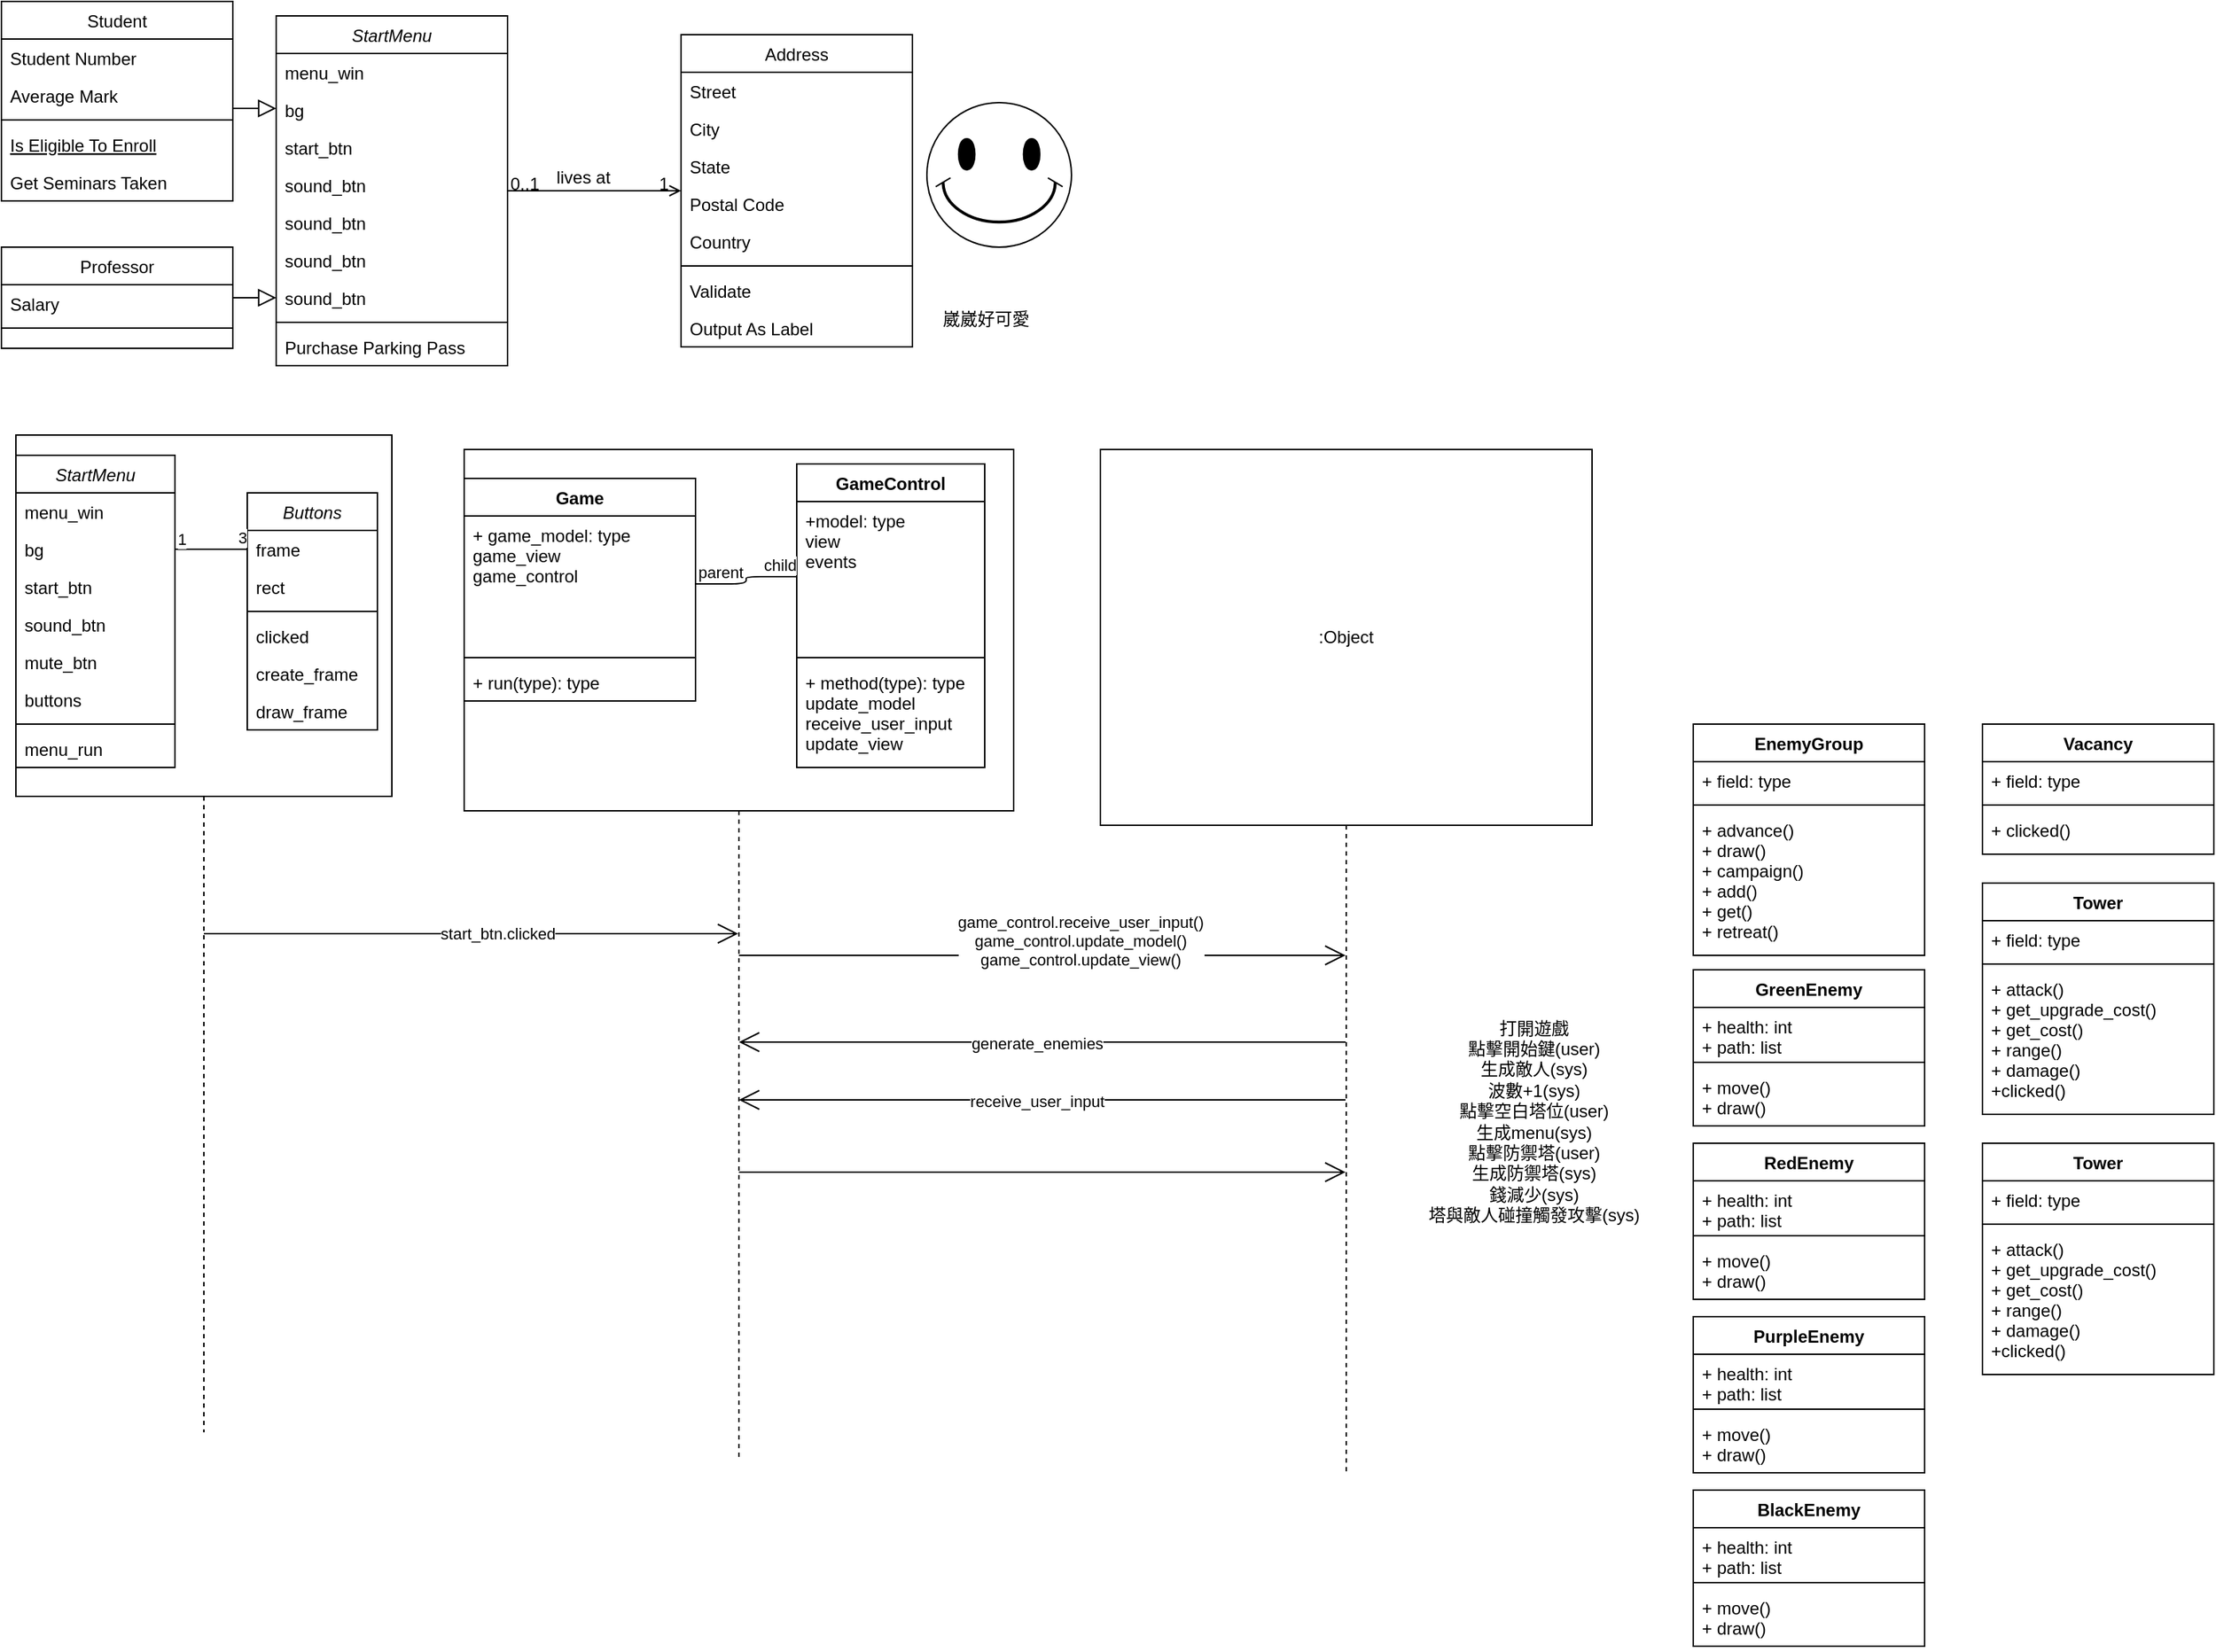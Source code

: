 <mxfile version="14.9.5" type="github">
  <diagram id="C5RBs43oDa-KdzZeNtuy" name="Page-1">
    <mxGraphModel dx="1276" dy="589" grid="1" gridSize="10" guides="1" tooltips="1" connect="1" arrows="1" fold="1" page="1" pageScale="1" pageWidth="1654" pageHeight="1169" math="0" shadow="0">
      <root>
        <mxCell id="WIyWlLk6GJQsqaUBKTNV-0" />
        <mxCell id="WIyWlLk6GJQsqaUBKTNV-1" parent="WIyWlLk6GJQsqaUBKTNV-0" />
        <mxCell id="zkfFHV4jXpPFQw0GAbJ--0" value="StartMenu" style="swimlane;fontStyle=2;align=center;verticalAlign=top;childLayout=stackLayout;horizontal=1;startSize=26;horizontalStack=0;resizeParent=1;resizeLast=0;collapsible=1;marginBottom=0;rounded=0;shadow=0;strokeWidth=1;" parent="WIyWlLk6GJQsqaUBKTNV-1" vertex="1">
          <mxGeometry x="220" y="30" width="160" height="242" as="geometry">
            <mxRectangle x="220" y="30" width="160" height="26" as="alternateBounds" />
          </mxGeometry>
        </mxCell>
        <mxCell id="zkfFHV4jXpPFQw0GAbJ--1" value="menu_win" style="text;align=left;verticalAlign=top;spacingLeft=4;spacingRight=4;overflow=hidden;rotatable=0;points=[[0,0.5],[1,0.5]];portConstraint=eastwest;" parent="zkfFHV4jXpPFQw0GAbJ--0" vertex="1">
          <mxGeometry y="26" width="160" height="26" as="geometry" />
        </mxCell>
        <mxCell id="zkfFHV4jXpPFQw0GAbJ--2" value="bg" style="text;align=left;verticalAlign=top;spacingLeft=4;spacingRight=4;overflow=hidden;rotatable=0;points=[[0,0.5],[1,0.5]];portConstraint=eastwest;rounded=0;shadow=0;html=0;" parent="zkfFHV4jXpPFQw0GAbJ--0" vertex="1">
          <mxGeometry y="52" width="160" height="26" as="geometry" />
        </mxCell>
        <mxCell id="zkfFHV4jXpPFQw0GAbJ--3" value="start_btn" style="text;align=left;verticalAlign=top;spacingLeft=4;spacingRight=4;overflow=hidden;rotatable=0;points=[[0,0.5],[1,0.5]];portConstraint=eastwest;rounded=0;shadow=0;html=0;" parent="zkfFHV4jXpPFQw0GAbJ--0" vertex="1">
          <mxGeometry y="78" width="160" height="26" as="geometry" />
        </mxCell>
        <mxCell id="nteBSBuD71TsZTLeSuAN-1" value="sound_btn" style="text;align=left;verticalAlign=top;spacingLeft=4;spacingRight=4;overflow=hidden;rotatable=0;points=[[0,0.5],[1,0.5]];portConstraint=eastwest;rounded=0;shadow=0;html=0;" parent="zkfFHV4jXpPFQw0GAbJ--0" vertex="1">
          <mxGeometry y="104" width="160" height="26" as="geometry" />
        </mxCell>
        <mxCell id="nteBSBuD71TsZTLeSuAN-4" value="sound_btn" style="text;align=left;verticalAlign=top;spacingLeft=4;spacingRight=4;overflow=hidden;rotatable=0;points=[[0,0.5],[1,0.5]];portConstraint=eastwest;rounded=0;shadow=0;html=0;" parent="zkfFHV4jXpPFQw0GAbJ--0" vertex="1">
          <mxGeometry y="130" width="160" height="26" as="geometry" />
        </mxCell>
        <mxCell id="nteBSBuD71TsZTLeSuAN-2" value="sound_btn" style="text;align=left;verticalAlign=top;spacingLeft=4;spacingRight=4;overflow=hidden;rotatable=0;points=[[0,0.5],[1,0.5]];portConstraint=eastwest;rounded=0;shadow=0;html=0;" parent="zkfFHV4jXpPFQw0GAbJ--0" vertex="1">
          <mxGeometry y="156" width="160" height="26" as="geometry" />
        </mxCell>
        <mxCell id="nteBSBuD71TsZTLeSuAN-3" value="sound_btn" style="text;align=left;verticalAlign=top;spacingLeft=4;spacingRight=4;overflow=hidden;rotatable=0;points=[[0,0.5],[1,0.5]];portConstraint=eastwest;rounded=0;shadow=0;html=0;" parent="zkfFHV4jXpPFQw0GAbJ--0" vertex="1">
          <mxGeometry y="182" width="160" height="26" as="geometry" />
        </mxCell>
        <mxCell id="zkfFHV4jXpPFQw0GAbJ--4" value="" style="line;html=1;strokeWidth=1;align=left;verticalAlign=middle;spacingTop=-1;spacingLeft=3;spacingRight=3;rotatable=0;labelPosition=right;points=[];portConstraint=eastwest;" parent="zkfFHV4jXpPFQw0GAbJ--0" vertex="1">
          <mxGeometry y="208" width="160" height="8" as="geometry" />
        </mxCell>
        <mxCell id="zkfFHV4jXpPFQw0GAbJ--5" value="Purchase Parking Pass" style="text;align=left;verticalAlign=top;spacingLeft=4;spacingRight=4;overflow=hidden;rotatable=0;points=[[0,0.5],[1,0.5]];portConstraint=eastwest;" parent="zkfFHV4jXpPFQw0GAbJ--0" vertex="1">
          <mxGeometry y="216" width="160" height="26" as="geometry" />
        </mxCell>
        <mxCell id="zkfFHV4jXpPFQw0GAbJ--6" value="Student" style="swimlane;fontStyle=0;align=center;verticalAlign=top;childLayout=stackLayout;horizontal=1;startSize=26;horizontalStack=0;resizeParent=1;resizeLast=0;collapsible=1;marginBottom=0;rounded=0;shadow=0;strokeWidth=1;" parent="WIyWlLk6GJQsqaUBKTNV-1" vertex="1">
          <mxGeometry x="30" y="20" width="160" height="138" as="geometry">
            <mxRectangle x="130" y="380" width="160" height="26" as="alternateBounds" />
          </mxGeometry>
        </mxCell>
        <mxCell id="zkfFHV4jXpPFQw0GAbJ--7" value="Student Number" style="text;align=left;verticalAlign=top;spacingLeft=4;spacingRight=4;overflow=hidden;rotatable=0;points=[[0,0.5],[1,0.5]];portConstraint=eastwest;" parent="zkfFHV4jXpPFQw0GAbJ--6" vertex="1">
          <mxGeometry y="26" width="160" height="26" as="geometry" />
        </mxCell>
        <mxCell id="zkfFHV4jXpPFQw0GAbJ--8" value="Average Mark" style="text;align=left;verticalAlign=top;spacingLeft=4;spacingRight=4;overflow=hidden;rotatable=0;points=[[0,0.5],[1,0.5]];portConstraint=eastwest;rounded=0;shadow=0;html=0;" parent="zkfFHV4jXpPFQw0GAbJ--6" vertex="1">
          <mxGeometry y="52" width="160" height="26" as="geometry" />
        </mxCell>
        <mxCell id="zkfFHV4jXpPFQw0GAbJ--9" value="" style="line;html=1;strokeWidth=1;align=left;verticalAlign=middle;spacingTop=-1;spacingLeft=3;spacingRight=3;rotatable=0;labelPosition=right;points=[];portConstraint=eastwest;" parent="zkfFHV4jXpPFQw0GAbJ--6" vertex="1">
          <mxGeometry y="78" width="160" height="8" as="geometry" />
        </mxCell>
        <mxCell id="zkfFHV4jXpPFQw0GAbJ--10" value="Is Eligible To Enroll" style="text;align=left;verticalAlign=top;spacingLeft=4;spacingRight=4;overflow=hidden;rotatable=0;points=[[0,0.5],[1,0.5]];portConstraint=eastwest;fontStyle=4" parent="zkfFHV4jXpPFQw0GAbJ--6" vertex="1">
          <mxGeometry y="86" width="160" height="26" as="geometry" />
        </mxCell>
        <mxCell id="zkfFHV4jXpPFQw0GAbJ--11" value="Get Seminars Taken" style="text;align=left;verticalAlign=top;spacingLeft=4;spacingRight=4;overflow=hidden;rotatable=0;points=[[0,0.5],[1,0.5]];portConstraint=eastwest;" parent="zkfFHV4jXpPFQw0GAbJ--6" vertex="1">
          <mxGeometry y="112" width="160" height="26" as="geometry" />
        </mxCell>
        <mxCell id="zkfFHV4jXpPFQw0GAbJ--12" value="" style="endArrow=block;endSize=10;endFill=0;shadow=0;strokeWidth=1;rounded=0;edgeStyle=elbowEdgeStyle;elbow=vertical;" parent="WIyWlLk6GJQsqaUBKTNV-1" source="zkfFHV4jXpPFQw0GAbJ--6" target="zkfFHV4jXpPFQw0GAbJ--0" edge="1">
          <mxGeometry width="160" relative="1" as="geometry">
            <mxPoint x="200" y="203" as="sourcePoint" />
            <mxPoint x="200" y="203" as="targetPoint" />
          </mxGeometry>
        </mxCell>
        <mxCell id="zkfFHV4jXpPFQw0GAbJ--13" value="Professor" style="swimlane;fontStyle=0;align=center;verticalAlign=top;childLayout=stackLayout;horizontal=1;startSize=26;horizontalStack=0;resizeParent=1;resizeLast=0;collapsible=1;marginBottom=0;rounded=0;shadow=0;strokeWidth=1;" parent="WIyWlLk6GJQsqaUBKTNV-1" vertex="1">
          <mxGeometry x="30" y="190" width="160" height="70" as="geometry">
            <mxRectangle x="340" y="380" width="170" height="26" as="alternateBounds" />
          </mxGeometry>
        </mxCell>
        <mxCell id="zkfFHV4jXpPFQw0GAbJ--14" value="Salary" style="text;align=left;verticalAlign=top;spacingLeft=4;spacingRight=4;overflow=hidden;rotatable=0;points=[[0,0.5],[1,0.5]];portConstraint=eastwest;" parent="zkfFHV4jXpPFQw0GAbJ--13" vertex="1">
          <mxGeometry y="26" width="160" height="26" as="geometry" />
        </mxCell>
        <mxCell id="zkfFHV4jXpPFQw0GAbJ--15" value="" style="line;html=1;strokeWidth=1;align=left;verticalAlign=middle;spacingTop=-1;spacingLeft=3;spacingRight=3;rotatable=0;labelPosition=right;points=[];portConstraint=eastwest;" parent="zkfFHV4jXpPFQw0GAbJ--13" vertex="1">
          <mxGeometry y="52" width="160" height="8" as="geometry" />
        </mxCell>
        <mxCell id="zkfFHV4jXpPFQw0GAbJ--16" value="" style="endArrow=block;endSize=10;endFill=0;shadow=0;strokeWidth=1;rounded=0;edgeStyle=elbowEdgeStyle;elbow=vertical;" parent="WIyWlLk6GJQsqaUBKTNV-1" source="zkfFHV4jXpPFQw0GAbJ--13" target="zkfFHV4jXpPFQw0GAbJ--0" edge="1">
          <mxGeometry width="160" relative="1" as="geometry">
            <mxPoint x="210" y="373" as="sourcePoint" />
            <mxPoint x="310" y="271" as="targetPoint" />
          </mxGeometry>
        </mxCell>
        <mxCell id="zkfFHV4jXpPFQw0GAbJ--17" value="Address" style="swimlane;fontStyle=0;align=center;verticalAlign=top;childLayout=stackLayout;horizontal=1;startSize=26;horizontalStack=0;resizeParent=1;resizeLast=0;collapsible=1;marginBottom=0;rounded=0;shadow=0;strokeWidth=1;" parent="WIyWlLk6GJQsqaUBKTNV-1" vertex="1">
          <mxGeometry x="500" y="43" width="160" height="216" as="geometry">
            <mxRectangle x="550" y="140" width="160" height="26" as="alternateBounds" />
          </mxGeometry>
        </mxCell>
        <mxCell id="zkfFHV4jXpPFQw0GAbJ--18" value="Street" style="text;align=left;verticalAlign=top;spacingLeft=4;spacingRight=4;overflow=hidden;rotatable=0;points=[[0,0.5],[1,0.5]];portConstraint=eastwest;" parent="zkfFHV4jXpPFQw0GAbJ--17" vertex="1">
          <mxGeometry y="26" width="160" height="26" as="geometry" />
        </mxCell>
        <mxCell id="zkfFHV4jXpPFQw0GAbJ--19" value="City" style="text;align=left;verticalAlign=top;spacingLeft=4;spacingRight=4;overflow=hidden;rotatable=0;points=[[0,0.5],[1,0.5]];portConstraint=eastwest;rounded=0;shadow=0;html=0;" parent="zkfFHV4jXpPFQw0GAbJ--17" vertex="1">
          <mxGeometry y="52" width="160" height="26" as="geometry" />
        </mxCell>
        <mxCell id="zkfFHV4jXpPFQw0GAbJ--20" value="State" style="text;align=left;verticalAlign=top;spacingLeft=4;spacingRight=4;overflow=hidden;rotatable=0;points=[[0,0.5],[1,0.5]];portConstraint=eastwest;rounded=0;shadow=0;html=0;" parent="zkfFHV4jXpPFQw0GAbJ--17" vertex="1">
          <mxGeometry y="78" width="160" height="26" as="geometry" />
        </mxCell>
        <mxCell id="zkfFHV4jXpPFQw0GAbJ--21" value="Postal Code" style="text;align=left;verticalAlign=top;spacingLeft=4;spacingRight=4;overflow=hidden;rotatable=0;points=[[0,0.5],[1,0.5]];portConstraint=eastwest;rounded=0;shadow=0;html=0;" parent="zkfFHV4jXpPFQw0GAbJ--17" vertex="1">
          <mxGeometry y="104" width="160" height="26" as="geometry" />
        </mxCell>
        <mxCell id="zkfFHV4jXpPFQw0GAbJ--22" value="Country" style="text;align=left;verticalAlign=top;spacingLeft=4;spacingRight=4;overflow=hidden;rotatable=0;points=[[0,0.5],[1,0.5]];portConstraint=eastwest;rounded=0;shadow=0;html=0;" parent="zkfFHV4jXpPFQw0GAbJ--17" vertex="1">
          <mxGeometry y="130" width="160" height="26" as="geometry" />
        </mxCell>
        <mxCell id="zkfFHV4jXpPFQw0GAbJ--23" value="" style="line;html=1;strokeWidth=1;align=left;verticalAlign=middle;spacingTop=-1;spacingLeft=3;spacingRight=3;rotatable=0;labelPosition=right;points=[];portConstraint=eastwest;" parent="zkfFHV4jXpPFQw0GAbJ--17" vertex="1">
          <mxGeometry y="156" width="160" height="8" as="geometry" />
        </mxCell>
        <mxCell id="zkfFHV4jXpPFQw0GAbJ--24" value="Validate" style="text;align=left;verticalAlign=top;spacingLeft=4;spacingRight=4;overflow=hidden;rotatable=0;points=[[0,0.5],[1,0.5]];portConstraint=eastwest;" parent="zkfFHV4jXpPFQw0GAbJ--17" vertex="1">
          <mxGeometry y="164" width="160" height="26" as="geometry" />
        </mxCell>
        <mxCell id="zkfFHV4jXpPFQw0GAbJ--25" value="Output As Label" style="text;align=left;verticalAlign=top;spacingLeft=4;spacingRight=4;overflow=hidden;rotatable=0;points=[[0,0.5],[1,0.5]];portConstraint=eastwest;" parent="zkfFHV4jXpPFQw0GAbJ--17" vertex="1">
          <mxGeometry y="190" width="160" height="26" as="geometry" />
        </mxCell>
        <mxCell id="zkfFHV4jXpPFQw0GAbJ--26" value="" style="endArrow=open;shadow=0;strokeWidth=1;rounded=0;endFill=1;edgeStyle=elbowEdgeStyle;elbow=vertical;" parent="WIyWlLk6GJQsqaUBKTNV-1" source="zkfFHV4jXpPFQw0GAbJ--0" target="zkfFHV4jXpPFQw0GAbJ--17" edge="1">
          <mxGeometry x="0.5" y="41" relative="1" as="geometry">
            <mxPoint x="380" y="192" as="sourcePoint" />
            <mxPoint x="540" y="192" as="targetPoint" />
            <mxPoint x="-40" y="32" as="offset" />
          </mxGeometry>
        </mxCell>
        <mxCell id="zkfFHV4jXpPFQw0GAbJ--27" value="0..1" style="resizable=0;align=left;verticalAlign=bottom;labelBackgroundColor=none;fontSize=12;" parent="zkfFHV4jXpPFQw0GAbJ--26" connectable="0" vertex="1">
          <mxGeometry x="-1" relative="1" as="geometry">
            <mxPoint y="4" as="offset" />
          </mxGeometry>
        </mxCell>
        <mxCell id="zkfFHV4jXpPFQw0GAbJ--28" value="1" style="resizable=0;align=right;verticalAlign=bottom;labelBackgroundColor=none;fontSize=12;" parent="zkfFHV4jXpPFQw0GAbJ--26" connectable="0" vertex="1">
          <mxGeometry x="1" relative="1" as="geometry">
            <mxPoint x="-7" y="4" as="offset" />
          </mxGeometry>
        </mxCell>
        <mxCell id="zkfFHV4jXpPFQw0GAbJ--29" value="lives at" style="text;html=1;resizable=0;points=[];;align=center;verticalAlign=middle;labelBackgroundColor=none;rounded=0;shadow=0;strokeWidth=1;fontSize=12;" parent="zkfFHV4jXpPFQw0GAbJ--26" vertex="1" connectable="0">
          <mxGeometry x="0.5" y="49" relative="1" as="geometry">
            <mxPoint x="-38" y="40" as="offset" />
          </mxGeometry>
        </mxCell>
        <mxCell id="42cRly5NSbpyKIrxbzHh-4" value="" style="verticalLabelPosition=bottom;verticalAlign=top;html=1;shape=mxgraph.basic.smiley" parent="WIyWlLk6GJQsqaUBKTNV-1" vertex="1">
          <mxGeometry x="670" y="90" width="100" height="100" as="geometry" />
        </mxCell>
        <mxCell id="tjoVgDpYeIoy6xXFeEll-1" value="崴崴好可愛" style="text;html=1;strokeColor=none;fillColor=none;align=center;verticalAlign=middle;whiteSpace=wrap;rounded=0;" parent="WIyWlLk6GJQsqaUBKTNV-1" vertex="1">
          <mxGeometry x="670" y="230" width="82" height="20" as="geometry" />
        </mxCell>
        <mxCell id="nteBSBuD71TsZTLeSuAN-41" value="" style="shape=umlLifeline;perimeter=lifelinePerimeter;whiteSpace=wrap;html=1;container=1;collapsible=0;recursiveResize=0;outlineConnect=0;size=250;" parent="WIyWlLk6GJQsqaUBKTNV-1" vertex="1">
          <mxGeometry x="40" y="320" width="260" height="690" as="geometry" />
        </mxCell>
        <mxCell id="nteBSBuD71TsZTLeSuAN-6" value="StartMenu" style="swimlane;fontStyle=2;align=center;verticalAlign=top;childLayout=stackLayout;horizontal=1;startSize=26;horizontalStack=0;resizeParent=1;resizeLast=0;collapsible=1;marginBottom=0;rounded=0;shadow=0;strokeWidth=1;" parent="nteBSBuD71TsZTLeSuAN-41" vertex="1">
          <mxGeometry y="14" width="110" height="216" as="geometry">
            <mxRectangle x="220" y="30" width="160" height="26" as="alternateBounds" />
          </mxGeometry>
        </mxCell>
        <mxCell id="nteBSBuD71TsZTLeSuAN-7" value="menu_win" style="text;align=left;verticalAlign=top;spacingLeft=4;spacingRight=4;overflow=hidden;rotatable=0;points=[[0,0.5],[1,0.5]];portConstraint=eastwest;" parent="nteBSBuD71TsZTLeSuAN-6" vertex="1">
          <mxGeometry y="26" width="110" height="26" as="geometry" />
        </mxCell>
        <mxCell id="nteBSBuD71TsZTLeSuAN-8" value="bg" style="text;align=left;verticalAlign=top;spacingLeft=4;spacingRight=4;overflow=hidden;rotatable=0;points=[[0,0.5],[1,0.5]];portConstraint=eastwest;rounded=0;shadow=0;html=0;" parent="nteBSBuD71TsZTLeSuAN-6" vertex="1">
          <mxGeometry y="52" width="110" height="26" as="geometry" />
        </mxCell>
        <mxCell id="nteBSBuD71TsZTLeSuAN-9" value="start_btn" style="text;align=left;verticalAlign=top;spacingLeft=4;spacingRight=4;overflow=hidden;rotatable=0;points=[[0,0.5],[1,0.5]];portConstraint=eastwest;rounded=0;shadow=0;html=0;" parent="nteBSBuD71TsZTLeSuAN-6" vertex="1">
          <mxGeometry y="78" width="110" height="26" as="geometry" />
        </mxCell>
        <mxCell id="nteBSBuD71TsZTLeSuAN-10" value="sound_btn" style="text;align=left;verticalAlign=top;spacingLeft=4;spacingRight=4;overflow=hidden;rotatable=0;points=[[0,0.5],[1,0.5]];portConstraint=eastwest;rounded=0;shadow=0;html=0;" parent="nteBSBuD71TsZTLeSuAN-6" vertex="1">
          <mxGeometry y="104" width="110" height="26" as="geometry" />
        </mxCell>
        <mxCell id="nteBSBuD71TsZTLeSuAN-11" value="mute_btn" style="text;align=left;verticalAlign=top;spacingLeft=4;spacingRight=4;overflow=hidden;rotatable=0;points=[[0,0.5],[1,0.5]];portConstraint=eastwest;rounded=0;shadow=0;html=0;" parent="nteBSBuD71TsZTLeSuAN-6" vertex="1">
          <mxGeometry y="130" width="110" height="26" as="geometry" />
        </mxCell>
        <mxCell id="nteBSBuD71TsZTLeSuAN-12" value="buttons" style="text;align=left;verticalAlign=top;spacingLeft=4;spacingRight=4;overflow=hidden;rotatable=0;points=[[0,0.5],[1,0.5]];portConstraint=eastwest;rounded=0;shadow=0;html=0;" parent="nteBSBuD71TsZTLeSuAN-6" vertex="1">
          <mxGeometry y="156" width="110" height="26" as="geometry" />
        </mxCell>
        <mxCell id="nteBSBuD71TsZTLeSuAN-14" value="" style="line;html=1;strokeWidth=1;align=left;verticalAlign=middle;spacingTop=-1;spacingLeft=3;spacingRight=3;rotatable=0;labelPosition=right;points=[];portConstraint=eastwest;" parent="nteBSBuD71TsZTLeSuAN-6" vertex="1">
          <mxGeometry y="182" width="110" height="8" as="geometry" />
        </mxCell>
        <mxCell id="nteBSBuD71TsZTLeSuAN-15" value="menu_run" style="text;align=left;verticalAlign=top;spacingLeft=4;spacingRight=4;overflow=hidden;rotatable=0;points=[[0,0.5],[1,0.5]];portConstraint=eastwest;" parent="nteBSBuD71TsZTLeSuAN-6" vertex="1">
          <mxGeometry y="190" width="110" height="26" as="geometry" />
        </mxCell>
        <mxCell id="nteBSBuD71TsZTLeSuAN-18" value="Buttons" style="swimlane;fontStyle=2;align=center;verticalAlign=top;childLayout=stackLayout;horizontal=1;startSize=26;horizontalStack=0;resizeParent=1;resizeLast=0;collapsible=1;marginBottom=0;rounded=0;shadow=0;strokeWidth=1;" parent="nteBSBuD71TsZTLeSuAN-41" vertex="1">
          <mxGeometry x="160" y="40" width="90" height="164" as="geometry">
            <mxRectangle x="220" y="30" width="160" height="26" as="alternateBounds" />
          </mxGeometry>
        </mxCell>
        <mxCell id="nteBSBuD71TsZTLeSuAN-19" value="frame" style="text;align=left;verticalAlign=top;spacingLeft=4;spacingRight=4;overflow=hidden;rotatable=0;points=[[0,0.5],[1,0.5]];portConstraint=eastwest;" parent="nteBSBuD71TsZTLeSuAN-18" vertex="1">
          <mxGeometry y="26" width="90" height="26" as="geometry" />
        </mxCell>
        <mxCell id="nteBSBuD71TsZTLeSuAN-20" value="rect" style="text;align=left;verticalAlign=top;spacingLeft=4;spacingRight=4;overflow=hidden;rotatable=0;points=[[0,0.5],[1,0.5]];portConstraint=eastwest;rounded=0;shadow=0;html=0;" parent="nteBSBuD71TsZTLeSuAN-18" vertex="1">
          <mxGeometry y="52" width="90" height="26" as="geometry" />
        </mxCell>
        <mxCell id="nteBSBuD71TsZTLeSuAN-25" value="" style="line;html=1;strokeWidth=1;align=left;verticalAlign=middle;spacingTop=-1;spacingLeft=3;spacingRight=3;rotatable=0;labelPosition=right;points=[];portConstraint=eastwest;" parent="nteBSBuD71TsZTLeSuAN-18" vertex="1">
          <mxGeometry y="78" width="90" height="8" as="geometry" />
        </mxCell>
        <mxCell id="nteBSBuD71TsZTLeSuAN-28" value="clicked" style="text;align=left;verticalAlign=top;spacingLeft=4;spacingRight=4;overflow=hidden;rotatable=0;points=[[0,0.5],[1,0.5]];portConstraint=eastwest;" parent="nteBSBuD71TsZTLeSuAN-18" vertex="1">
          <mxGeometry y="86" width="90" height="26" as="geometry" />
        </mxCell>
        <mxCell id="nteBSBuD71TsZTLeSuAN-27" value="create_frame" style="text;align=left;verticalAlign=top;spacingLeft=4;spacingRight=4;overflow=hidden;rotatable=0;points=[[0,0.5],[1,0.5]];portConstraint=eastwest;" parent="nteBSBuD71TsZTLeSuAN-18" vertex="1">
          <mxGeometry y="112" width="90" height="26" as="geometry" />
        </mxCell>
        <mxCell id="nteBSBuD71TsZTLeSuAN-26" value="draw_frame" style="text;align=left;verticalAlign=top;spacingLeft=4;spacingRight=4;overflow=hidden;rotatable=0;points=[[0,0.5],[1,0.5]];portConstraint=eastwest;" parent="nteBSBuD71TsZTLeSuAN-18" vertex="1">
          <mxGeometry y="138" width="90" height="26" as="geometry" />
        </mxCell>
        <mxCell id="nteBSBuD71TsZTLeSuAN-36" value="" style="endArrow=none;html=1;edgeStyle=orthogonalEdgeStyle;entryX=0;entryY=0.5;entryDx=0;entryDy=0;exitX=1;exitY=0.5;exitDx=0;exitDy=0;" parent="nteBSBuD71TsZTLeSuAN-41" source="nteBSBuD71TsZTLeSuAN-8" target="nteBSBuD71TsZTLeSuAN-19" edge="1">
          <mxGeometry relative="1" as="geometry">
            <mxPoint x="190" y="-180" as="sourcePoint" />
            <mxPoint x="350" y="-180" as="targetPoint" />
            <Array as="points" />
          </mxGeometry>
        </mxCell>
        <mxCell id="nteBSBuD71TsZTLeSuAN-37" value="1" style="edgeLabel;resizable=0;html=1;align=left;verticalAlign=bottom;" parent="nteBSBuD71TsZTLeSuAN-36" connectable="0" vertex="1">
          <mxGeometry x="-1" relative="1" as="geometry">
            <mxPoint y="1" as="offset" />
          </mxGeometry>
        </mxCell>
        <mxCell id="nteBSBuD71TsZTLeSuAN-38" value="3" style="edgeLabel;resizable=0;html=1;align=right;verticalAlign=bottom;" parent="nteBSBuD71TsZTLeSuAN-36" connectable="0" vertex="1">
          <mxGeometry x="1" relative="1" as="geometry" />
        </mxCell>
        <mxCell id="nteBSBuD71TsZTLeSuAN-75" value="" style="shape=umlLifeline;perimeter=lifelinePerimeter;whiteSpace=wrap;html=1;container=1;collapsible=0;recursiveResize=0;outlineConnect=0;size=250;" parent="WIyWlLk6GJQsqaUBKTNV-1" vertex="1">
          <mxGeometry x="350" y="330" width="380" height="700" as="geometry" />
        </mxCell>
        <mxCell id="nteBSBuD71TsZTLeSuAN-76" value="Game" style="swimlane;fontStyle=1;align=center;verticalAlign=top;childLayout=stackLayout;horizontal=1;startSize=26;horizontalStack=0;resizeParent=1;resizeParentMax=0;resizeLast=0;collapsible=1;marginBottom=0;" parent="nteBSBuD71TsZTLeSuAN-75" vertex="1">
          <mxGeometry y="20" width="160" height="154" as="geometry" />
        </mxCell>
        <mxCell id="nteBSBuD71TsZTLeSuAN-77" value="+ game_model: type&#xa;game_view&#xa;game_control" style="text;strokeColor=none;fillColor=none;align=left;verticalAlign=top;spacingLeft=4;spacingRight=4;overflow=hidden;rotatable=0;points=[[0,0.5],[1,0.5]];portConstraint=eastwest;" parent="nteBSBuD71TsZTLeSuAN-76" vertex="1">
          <mxGeometry y="26" width="160" height="94" as="geometry" />
        </mxCell>
        <mxCell id="nteBSBuD71TsZTLeSuAN-78" value="" style="line;strokeWidth=1;fillColor=none;align=left;verticalAlign=middle;spacingTop=-1;spacingLeft=3;spacingRight=3;rotatable=0;labelPosition=right;points=[];portConstraint=eastwest;" parent="nteBSBuD71TsZTLeSuAN-76" vertex="1">
          <mxGeometry y="120" width="160" height="8" as="geometry" />
        </mxCell>
        <mxCell id="nteBSBuD71TsZTLeSuAN-79" value="+ run(type): type" style="text;strokeColor=none;fillColor=none;align=left;verticalAlign=top;spacingLeft=4;spacingRight=4;overflow=hidden;rotatable=0;points=[[0,0.5],[1,0.5]];portConstraint=eastwest;" parent="nteBSBuD71TsZTLeSuAN-76" vertex="1">
          <mxGeometry y="128" width="160" height="26" as="geometry" />
        </mxCell>
        <mxCell id="WsGVlpXE8jQ94Zp9YOT2-1" value="GameControl" style="swimlane;fontStyle=1;align=center;verticalAlign=top;childLayout=stackLayout;horizontal=1;startSize=26;horizontalStack=0;resizeParent=1;resizeParentMax=0;resizeLast=0;collapsible=1;marginBottom=0;" parent="nteBSBuD71TsZTLeSuAN-75" vertex="1">
          <mxGeometry x="230" y="10" width="130" height="210" as="geometry" />
        </mxCell>
        <mxCell id="WsGVlpXE8jQ94Zp9YOT2-2" value="+model: type&#xa;view&#xa;events" style="text;strokeColor=none;fillColor=none;align=left;verticalAlign=top;spacingLeft=4;spacingRight=4;overflow=hidden;rotatable=0;points=[[0,0.5],[1,0.5]];portConstraint=eastwest;" parent="WsGVlpXE8jQ94Zp9YOT2-1" vertex="1">
          <mxGeometry y="26" width="130" height="104" as="geometry" />
        </mxCell>
        <mxCell id="WsGVlpXE8jQ94Zp9YOT2-3" value="" style="line;strokeWidth=1;fillColor=none;align=left;verticalAlign=middle;spacingTop=-1;spacingLeft=3;spacingRight=3;rotatable=0;labelPosition=right;points=[];portConstraint=eastwest;" parent="WsGVlpXE8jQ94Zp9YOT2-1" vertex="1">
          <mxGeometry y="130" width="130" height="8" as="geometry" />
        </mxCell>
        <mxCell id="WsGVlpXE8jQ94Zp9YOT2-4" value="+ method(type): type&#xa;update_model&#xa;receive_user_input&#xa;update_view" style="text;strokeColor=none;fillColor=none;align=left;verticalAlign=top;spacingLeft=4;spacingRight=4;overflow=hidden;rotatable=0;points=[[0,0.5],[1,0.5]];portConstraint=eastwest;" parent="WsGVlpXE8jQ94Zp9YOT2-1" vertex="1">
          <mxGeometry y="138" width="130" height="72" as="geometry" />
        </mxCell>
        <mxCell id="WsGVlpXE8jQ94Zp9YOT2-5" value="" style="endArrow=none;html=1;edgeStyle=orthogonalEdgeStyle;entryX=0;entryY=0.5;entryDx=0;entryDy=0;" parent="nteBSBuD71TsZTLeSuAN-75" source="nteBSBuD71TsZTLeSuAN-77" target="WsGVlpXE8jQ94Zp9YOT2-2" edge="1">
          <mxGeometry relative="1" as="geometry">
            <mxPoint x="270" y="190" as="sourcePoint" />
            <mxPoint x="430" y="190" as="targetPoint" />
          </mxGeometry>
        </mxCell>
        <mxCell id="WsGVlpXE8jQ94Zp9YOT2-6" value="parent" style="edgeLabel;resizable=0;html=1;align=left;verticalAlign=bottom;" parent="WsGVlpXE8jQ94Zp9YOT2-5" connectable="0" vertex="1">
          <mxGeometry x="-1" relative="1" as="geometry" />
        </mxCell>
        <mxCell id="WsGVlpXE8jQ94Zp9YOT2-7" value="child" style="edgeLabel;resizable=0;html=1;align=right;verticalAlign=bottom;" parent="WsGVlpXE8jQ94Zp9YOT2-5" connectable="0" vertex="1">
          <mxGeometry x="1" relative="1" as="geometry" />
        </mxCell>
        <mxCell id="nteBSBuD71TsZTLeSuAN-73" value="" style="endArrow=open;endFill=1;endSize=12;html=1;" parent="WIyWlLk6GJQsqaUBKTNV-1" source="nteBSBuD71TsZTLeSuAN-41" target="nteBSBuD71TsZTLeSuAN-75" edge="1">
          <mxGeometry width="160" relative="1" as="geometry">
            <mxPoint x="380" y="940" as="sourcePoint" />
            <mxPoint x="540" y="940" as="targetPoint" />
          </mxGeometry>
        </mxCell>
        <mxCell id="nteBSBuD71TsZTLeSuAN-74" value="start_btn.clicked" style="edgeLabel;html=1;align=center;verticalAlign=middle;resizable=0;points=[];" parent="nteBSBuD71TsZTLeSuAN-73" vertex="1" connectable="0">
          <mxGeometry x="0.105" relative="1" as="geometry">
            <mxPoint x="-1" as="offset" />
          </mxGeometry>
        </mxCell>
        <mxCell id="nteBSBuD71TsZTLeSuAN-80" value="" style="endArrow=open;endFill=1;endSize=12;html=1;" parent="WIyWlLk6GJQsqaUBKTNV-1" source="nteBSBuD71TsZTLeSuAN-75" target="WsGVlpXE8jQ94Zp9YOT2-0" edge="1">
          <mxGeometry width="160" relative="1" as="geometry">
            <mxPoint x="560.001" y="730" as="sourcePoint" />
            <mxPoint x="900.43" y="730" as="targetPoint" />
          </mxGeometry>
        </mxCell>
        <mxCell id="nteBSBuD71TsZTLeSuAN-81" value="&lt;span style=&quot;font-size: 11px&quot;&gt;game_control.receive_user_input()&lt;br&gt;game_control.update_model()&lt;br&gt;game_control.update_view()&lt;/span&gt;" style="edgeLabel;html=1;align=center;verticalAlign=middle;resizable=0;points=[];" parent="nteBSBuD71TsZTLeSuAN-80" vertex="1" connectable="0">
          <mxGeometry x="0.105" relative="1" as="geometry">
            <mxPoint x="4" y="-10" as="offset" />
          </mxGeometry>
        </mxCell>
        <mxCell id="WsGVlpXE8jQ94Zp9YOT2-0" value=":Object" style="shape=umlLifeline;perimeter=lifelinePerimeter;whiteSpace=wrap;html=1;container=1;collapsible=0;recursiveResize=0;outlineConnect=0;size=260;" parent="WIyWlLk6GJQsqaUBKTNV-1" vertex="1">
          <mxGeometry x="790" y="330" width="340" height="710" as="geometry" />
        </mxCell>
        <mxCell id="0SJmJpMR81CniCjTsvdg-0" value="GreenEnemy" style="swimlane;fontStyle=1;align=center;verticalAlign=top;childLayout=stackLayout;horizontal=1;startSize=26;horizontalStack=0;resizeParent=1;resizeParentMax=0;resizeLast=0;collapsible=1;marginBottom=0;" parent="WIyWlLk6GJQsqaUBKTNV-1" vertex="1">
          <mxGeometry x="1200" y="690" width="160" height="108" as="geometry" />
        </mxCell>
        <mxCell id="0SJmJpMR81CniCjTsvdg-1" value="+ health: int&#xa;+ path: list&#xa;" style="text;strokeColor=none;fillColor=none;align=left;verticalAlign=top;spacingLeft=4;spacingRight=4;overflow=hidden;rotatable=0;points=[[0,0.5],[1,0.5]];portConstraint=eastwest;" parent="0SJmJpMR81CniCjTsvdg-0" vertex="1">
          <mxGeometry y="26" width="160" height="34" as="geometry" />
        </mxCell>
        <mxCell id="0SJmJpMR81CniCjTsvdg-2" value="" style="line;strokeWidth=1;fillColor=none;align=left;verticalAlign=middle;spacingTop=-1;spacingLeft=3;spacingRight=3;rotatable=0;labelPosition=right;points=[];portConstraint=eastwest;" parent="0SJmJpMR81CniCjTsvdg-0" vertex="1">
          <mxGeometry y="60" width="160" height="8" as="geometry" />
        </mxCell>
        <mxCell id="0SJmJpMR81CniCjTsvdg-3" value="+ move()&#xa;+ draw()" style="text;strokeColor=none;fillColor=none;align=left;verticalAlign=top;spacingLeft=4;spacingRight=4;overflow=hidden;rotatable=0;points=[[0,0.5],[1,0.5]];portConstraint=eastwest;" parent="0SJmJpMR81CniCjTsvdg-0" vertex="1">
          <mxGeometry y="68" width="160" height="40" as="geometry" />
        </mxCell>
        <mxCell id="0SJmJpMR81CniCjTsvdg-4" value="RedEnemy" style="swimlane;fontStyle=1;align=center;verticalAlign=top;childLayout=stackLayout;horizontal=1;startSize=26;horizontalStack=0;resizeParent=1;resizeParentMax=0;resizeLast=0;collapsible=1;marginBottom=0;" parent="WIyWlLk6GJQsqaUBKTNV-1" vertex="1">
          <mxGeometry x="1200" y="810" width="160" height="108" as="geometry" />
        </mxCell>
        <mxCell id="0SJmJpMR81CniCjTsvdg-5" value="+ health: int&#xa;+ path: list&#xa;" style="text;strokeColor=none;fillColor=none;align=left;verticalAlign=top;spacingLeft=4;spacingRight=4;overflow=hidden;rotatable=0;points=[[0,0.5],[1,0.5]];portConstraint=eastwest;" parent="0SJmJpMR81CniCjTsvdg-4" vertex="1">
          <mxGeometry y="26" width="160" height="34" as="geometry" />
        </mxCell>
        <mxCell id="0SJmJpMR81CniCjTsvdg-6" value="" style="line;strokeWidth=1;fillColor=none;align=left;verticalAlign=middle;spacingTop=-1;spacingLeft=3;spacingRight=3;rotatable=0;labelPosition=right;points=[];portConstraint=eastwest;" parent="0SJmJpMR81CniCjTsvdg-4" vertex="1">
          <mxGeometry y="60" width="160" height="8" as="geometry" />
        </mxCell>
        <mxCell id="0SJmJpMR81CniCjTsvdg-7" value="+ move()&#xa;+ draw()" style="text;strokeColor=none;fillColor=none;align=left;verticalAlign=top;spacingLeft=4;spacingRight=4;overflow=hidden;rotatable=0;points=[[0,0.5],[1,0.5]];portConstraint=eastwest;" parent="0SJmJpMR81CniCjTsvdg-4" vertex="1">
          <mxGeometry y="68" width="160" height="40" as="geometry" />
        </mxCell>
        <mxCell id="0SJmJpMR81CniCjTsvdg-8" value="PurpleEnemy" style="swimlane;fontStyle=1;align=center;verticalAlign=top;childLayout=stackLayout;horizontal=1;startSize=26;horizontalStack=0;resizeParent=1;resizeParentMax=0;resizeLast=0;collapsible=1;marginBottom=0;" parent="WIyWlLk6GJQsqaUBKTNV-1" vertex="1">
          <mxGeometry x="1200" y="930" width="160" height="108" as="geometry" />
        </mxCell>
        <mxCell id="0SJmJpMR81CniCjTsvdg-9" value="+ health: int&#xa;+ path: list&#xa;" style="text;strokeColor=none;fillColor=none;align=left;verticalAlign=top;spacingLeft=4;spacingRight=4;overflow=hidden;rotatable=0;points=[[0,0.5],[1,0.5]];portConstraint=eastwest;" parent="0SJmJpMR81CniCjTsvdg-8" vertex="1">
          <mxGeometry y="26" width="160" height="34" as="geometry" />
        </mxCell>
        <mxCell id="0SJmJpMR81CniCjTsvdg-10" value="" style="line;strokeWidth=1;fillColor=none;align=left;verticalAlign=middle;spacingTop=-1;spacingLeft=3;spacingRight=3;rotatable=0;labelPosition=right;points=[];portConstraint=eastwest;" parent="0SJmJpMR81CniCjTsvdg-8" vertex="1">
          <mxGeometry y="60" width="160" height="8" as="geometry" />
        </mxCell>
        <mxCell id="0SJmJpMR81CniCjTsvdg-11" value="+ move()&#xa;+ draw()" style="text;strokeColor=none;fillColor=none;align=left;verticalAlign=top;spacingLeft=4;spacingRight=4;overflow=hidden;rotatable=0;points=[[0,0.5],[1,0.5]];portConstraint=eastwest;" parent="0SJmJpMR81CniCjTsvdg-8" vertex="1">
          <mxGeometry y="68" width="160" height="40" as="geometry" />
        </mxCell>
        <mxCell id="0SJmJpMR81CniCjTsvdg-12" value="BlackEnemy" style="swimlane;fontStyle=1;align=center;verticalAlign=top;childLayout=stackLayout;horizontal=1;startSize=26;horizontalStack=0;resizeParent=1;resizeParentMax=0;resizeLast=0;collapsible=1;marginBottom=0;" parent="WIyWlLk6GJQsqaUBKTNV-1" vertex="1">
          <mxGeometry x="1200" y="1050" width="160" height="108" as="geometry" />
        </mxCell>
        <mxCell id="0SJmJpMR81CniCjTsvdg-13" value="+ health: int&#xa;+ path: list&#xa;" style="text;strokeColor=none;fillColor=none;align=left;verticalAlign=top;spacingLeft=4;spacingRight=4;overflow=hidden;rotatable=0;points=[[0,0.5],[1,0.5]];portConstraint=eastwest;" parent="0SJmJpMR81CniCjTsvdg-12" vertex="1">
          <mxGeometry y="26" width="160" height="34" as="geometry" />
        </mxCell>
        <mxCell id="0SJmJpMR81CniCjTsvdg-14" value="" style="line;strokeWidth=1;fillColor=none;align=left;verticalAlign=middle;spacingTop=-1;spacingLeft=3;spacingRight=3;rotatable=0;labelPosition=right;points=[];portConstraint=eastwest;" parent="0SJmJpMR81CniCjTsvdg-12" vertex="1">
          <mxGeometry y="60" width="160" height="8" as="geometry" />
        </mxCell>
        <mxCell id="0SJmJpMR81CniCjTsvdg-15" value="+ move()&#xa;+ draw()" style="text;strokeColor=none;fillColor=none;align=left;verticalAlign=top;spacingLeft=4;spacingRight=4;overflow=hidden;rotatable=0;points=[[0,0.5],[1,0.5]];portConstraint=eastwest;" parent="0SJmJpMR81CniCjTsvdg-12" vertex="1">
          <mxGeometry y="68" width="160" height="40" as="geometry" />
        </mxCell>
        <mxCell id="0SJmJpMR81CniCjTsvdg-16" value="EnemyGroup" style="swimlane;fontStyle=1;align=center;verticalAlign=top;childLayout=stackLayout;horizontal=1;startSize=26;horizontalStack=0;resizeParent=1;resizeParentMax=0;resizeLast=0;collapsible=1;marginBottom=0;" parent="WIyWlLk6GJQsqaUBKTNV-1" vertex="1">
          <mxGeometry x="1200" y="520" width="160" height="160" as="geometry">
            <mxRectangle x="1200" y="520" width="110" height="26" as="alternateBounds" />
          </mxGeometry>
        </mxCell>
        <mxCell id="0SJmJpMR81CniCjTsvdg-17" value="+ field: type" style="text;strokeColor=none;fillColor=none;align=left;verticalAlign=top;spacingLeft=4;spacingRight=4;overflow=hidden;rotatable=0;points=[[0,0.5],[1,0.5]];portConstraint=eastwest;" parent="0SJmJpMR81CniCjTsvdg-16" vertex="1">
          <mxGeometry y="26" width="160" height="26" as="geometry" />
        </mxCell>
        <mxCell id="0SJmJpMR81CniCjTsvdg-18" value="" style="line;strokeWidth=1;fillColor=none;align=left;verticalAlign=middle;spacingTop=-1;spacingLeft=3;spacingRight=3;rotatable=0;labelPosition=right;points=[];portConstraint=eastwest;" parent="0SJmJpMR81CniCjTsvdg-16" vertex="1">
          <mxGeometry y="52" width="160" height="8" as="geometry" />
        </mxCell>
        <mxCell id="0SJmJpMR81CniCjTsvdg-19" value="+ advance()&#xa;+ draw()&#xa;+ campaign()&#xa;+ add()&#xa;+ get()&#xa;+ retreat()" style="text;strokeColor=none;fillColor=none;align=left;verticalAlign=top;spacingLeft=4;spacingRight=4;overflow=hidden;rotatable=0;points=[[0,0.5],[1,0.5]];portConstraint=eastwest;" parent="0SJmJpMR81CniCjTsvdg-16" vertex="1">
          <mxGeometry y="60" width="160" height="100" as="geometry" />
        </mxCell>
        <mxCell id="PEocMXkibnuBXIMPjLkJ-3" value="" style="endArrow=open;endFill=1;endSize=12;html=1;" parent="WIyWlLk6GJQsqaUBKTNV-1" source="WsGVlpXE8jQ94Zp9YOT2-0" target="nteBSBuD71TsZTLeSuAN-75" edge="1">
          <mxGeometry width="160" relative="1" as="geometry">
            <mxPoint x="930" y="720" as="sourcePoint" />
            <mxPoint x="800" y="720" as="targetPoint" />
            <Array as="points">
              <mxPoint x="850" y="740" />
            </Array>
          </mxGeometry>
        </mxCell>
        <mxCell id="PEocMXkibnuBXIMPjLkJ-4" value="generate_enemies" style="edgeLabel;html=1;align=center;verticalAlign=middle;resizable=0;points=[];" parent="WIyWlLk6GJQsqaUBKTNV-1" vertex="1" connectable="0">
          <mxGeometry x="752" y="740" as="geometry">
            <mxPoint x="-6" y="1" as="offset" />
          </mxGeometry>
        </mxCell>
        <mxCell id="PEocMXkibnuBXIMPjLkJ-5" value="" style="endArrow=open;endFill=1;endSize=12;html=1;" parent="WIyWlLk6GJQsqaUBKTNV-1" source="WsGVlpXE8jQ94Zp9YOT2-0" target="nteBSBuD71TsZTLeSuAN-75" edge="1">
          <mxGeometry width="160" relative="1" as="geometry">
            <mxPoint x="640" y="830" as="sourcePoint" />
            <mxPoint x="800" y="830" as="targetPoint" />
            <Array as="points">
              <mxPoint x="610" y="780" />
              <mxPoint x="580" y="780" />
            </Array>
          </mxGeometry>
        </mxCell>
        <mxCell id="PEocMXkibnuBXIMPjLkJ-6" value="receive_user_input" style="edgeLabel;html=1;align=center;verticalAlign=middle;resizable=0;points=[];" parent="WIyWlLk6GJQsqaUBKTNV-1" vertex="1" connectable="0">
          <mxGeometry x="752" y="780" as="geometry">
            <mxPoint x="-6" y="1" as="offset" />
          </mxGeometry>
        </mxCell>
        <mxCell id="PEocMXkibnuBXIMPjLkJ-9" value="" style="endArrow=open;endFill=1;endSize=12;html=1;" parent="WIyWlLk6GJQsqaUBKTNV-1" source="nteBSBuD71TsZTLeSuAN-75" target="WsGVlpXE8jQ94Zp9YOT2-0" edge="1">
          <mxGeometry width="160" relative="1" as="geometry">
            <mxPoint x="550" y="830" as="sourcePoint" />
            <mxPoint x="800" y="830" as="targetPoint" />
            <Array as="points">
              <mxPoint x="870" y="830" />
            </Array>
          </mxGeometry>
        </mxCell>
        <mxCell id="PEocMXkibnuBXIMPjLkJ-10" value="" style="text;strokeColor=none;fillColor=none;align=left;verticalAlign=middle;spacingTop=-1;spacingLeft=4;spacingRight=4;rotatable=0;labelPosition=right;points=[];portConstraint=eastwest;" parent="WIyWlLk6GJQsqaUBKTNV-1" vertex="1">
          <mxGeometry x="1040" y="666" width="100" height="244" as="geometry" />
        </mxCell>
        <mxCell id="PEocMXkibnuBXIMPjLkJ-12" value="打開遊戲&lt;br&gt;點擊開始鍵(user)&lt;br&gt;生成敵人(sys)&lt;br&gt;波數+1(sys)&lt;br&gt;點擊空白塔位(user)&lt;br&gt;生成menu(sys)&lt;br&gt;點擊防禦塔(user)&lt;br&gt;生成防禦塔(sys)&lt;br&gt;錢減少(sys)&lt;br&gt;塔與敵人碰撞觸發攻擊(sys)" style="text;html=1;strokeColor=none;fillColor=none;align=center;verticalAlign=middle;whiteSpace=wrap;rounded=0;" parent="WIyWlLk6GJQsqaUBKTNV-1" vertex="1">
          <mxGeometry x="990" y="690" width="200" height="210" as="geometry" />
        </mxCell>
        <mxCell id="_nXWcierhaTBSfkVUFGh-2" value="Vacancy" style="swimlane;fontStyle=1;align=center;verticalAlign=top;childLayout=stackLayout;horizontal=1;startSize=26;horizontalStack=0;resizeParent=1;resizeParentMax=0;resizeLast=0;collapsible=1;marginBottom=0;" vertex="1" parent="WIyWlLk6GJQsqaUBKTNV-1">
          <mxGeometry x="1400" y="520" width="160" height="90" as="geometry">
            <mxRectangle x="1200" y="520" width="110" height="26" as="alternateBounds" />
          </mxGeometry>
        </mxCell>
        <mxCell id="_nXWcierhaTBSfkVUFGh-3" value="+ field: type" style="text;strokeColor=none;fillColor=none;align=left;verticalAlign=top;spacingLeft=4;spacingRight=4;overflow=hidden;rotatable=0;points=[[0,0.5],[1,0.5]];portConstraint=eastwest;" vertex="1" parent="_nXWcierhaTBSfkVUFGh-2">
          <mxGeometry y="26" width="160" height="26" as="geometry" />
        </mxCell>
        <mxCell id="_nXWcierhaTBSfkVUFGh-4" value="" style="line;strokeWidth=1;fillColor=none;align=left;verticalAlign=middle;spacingTop=-1;spacingLeft=3;spacingRight=3;rotatable=0;labelPosition=right;points=[];portConstraint=eastwest;" vertex="1" parent="_nXWcierhaTBSfkVUFGh-2">
          <mxGeometry y="52" width="160" height="8" as="geometry" />
        </mxCell>
        <mxCell id="_nXWcierhaTBSfkVUFGh-5" value="+ clicked()" style="text;strokeColor=none;fillColor=none;align=left;verticalAlign=top;spacingLeft=4;spacingRight=4;overflow=hidden;rotatable=0;points=[[0,0.5],[1,0.5]];portConstraint=eastwest;" vertex="1" parent="_nXWcierhaTBSfkVUFGh-2">
          <mxGeometry y="60" width="160" height="30" as="geometry" />
        </mxCell>
        <mxCell id="_nXWcierhaTBSfkVUFGh-6" value="Tower" style="swimlane;fontStyle=1;align=center;verticalAlign=top;childLayout=stackLayout;horizontal=1;startSize=26;horizontalStack=0;resizeParent=1;resizeParentMax=0;resizeLast=0;collapsible=1;marginBottom=0;" vertex="1" parent="WIyWlLk6GJQsqaUBKTNV-1">
          <mxGeometry x="1400" y="630" width="160" height="160" as="geometry">
            <mxRectangle x="1200" y="520" width="110" height="26" as="alternateBounds" />
          </mxGeometry>
        </mxCell>
        <mxCell id="_nXWcierhaTBSfkVUFGh-7" value="+ field: type" style="text;strokeColor=none;fillColor=none;align=left;verticalAlign=top;spacingLeft=4;spacingRight=4;overflow=hidden;rotatable=0;points=[[0,0.5],[1,0.5]];portConstraint=eastwest;" vertex="1" parent="_nXWcierhaTBSfkVUFGh-6">
          <mxGeometry y="26" width="160" height="26" as="geometry" />
        </mxCell>
        <mxCell id="_nXWcierhaTBSfkVUFGh-8" value="" style="line;strokeWidth=1;fillColor=none;align=left;verticalAlign=middle;spacingTop=-1;spacingLeft=3;spacingRight=3;rotatable=0;labelPosition=right;points=[];portConstraint=eastwest;" vertex="1" parent="_nXWcierhaTBSfkVUFGh-6">
          <mxGeometry y="52" width="160" height="8" as="geometry" />
        </mxCell>
        <mxCell id="_nXWcierhaTBSfkVUFGh-9" value="+ attack()&#xa;+ get_upgrade_cost()&#xa;+ get_cost()&#xa;+ range()&#xa;+ damage()&#xa;+clicked()&#xa;" style="text;strokeColor=none;fillColor=none;align=left;verticalAlign=top;spacingLeft=4;spacingRight=4;overflow=hidden;rotatable=0;points=[[0,0.5],[1,0.5]];portConstraint=eastwest;" vertex="1" parent="_nXWcierhaTBSfkVUFGh-6">
          <mxGeometry y="60" width="160" height="100" as="geometry" />
        </mxCell>
        <mxCell id="_nXWcierhaTBSfkVUFGh-10" value="Tower" style="swimlane;fontStyle=1;align=center;verticalAlign=top;childLayout=stackLayout;horizontal=1;startSize=26;horizontalStack=0;resizeParent=1;resizeParentMax=0;resizeLast=0;collapsible=1;marginBottom=0;" vertex="1" parent="WIyWlLk6GJQsqaUBKTNV-1">
          <mxGeometry x="1400" y="810" width="160" height="160" as="geometry">
            <mxRectangle x="1200" y="520" width="110" height="26" as="alternateBounds" />
          </mxGeometry>
        </mxCell>
        <mxCell id="_nXWcierhaTBSfkVUFGh-11" value="+ field: type" style="text;strokeColor=none;fillColor=none;align=left;verticalAlign=top;spacingLeft=4;spacingRight=4;overflow=hidden;rotatable=0;points=[[0,0.5],[1,0.5]];portConstraint=eastwest;" vertex="1" parent="_nXWcierhaTBSfkVUFGh-10">
          <mxGeometry y="26" width="160" height="26" as="geometry" />
        </mxCell>
        <mxCell id="_nXWcierhaTBSfkVUFGh-12" value="" style="line;strokeWidth=1;fillColor=none;align=left;verticalAlign=middle;spacingTop=-1;spacingLeft=3;spacingRight=3;rotatable=0;labelPosition=right;points=[];portConstraint=eastwest;" vertex="1" parent="_nXWcierhaTBSfkVUFGh-10">
          <mxGeometry y="52" width="160" height="8" as="geometry" />
        </mxCell>
        <mxCell id="_nXWcierhaTBSfkVUFGh-13" value="+ attack()&#xa;+ get_upgrade_cost()&#xa;+ get_cost()&#xa;+ range()&#xa;+ damage()&#xa;+clicked()&#xa;" style="text;strokeColor=none;fillColor=none;align=left;verticalAlign=top;spacingLeft=4;spacingRight=4;overflow=hidden;rotatable=0;points=[[0,0.5],[1,0.5]];portConstraint=eastwest;" vertex="1" parent="_nXWcierhaTBSfkVUFGh-10">
          <mxGeometry y="60" width="160" height="100" as="geometry" />
        </mxCell>
      </root>
    </mxGraphModel>
  </diagram>
</mxfile>
